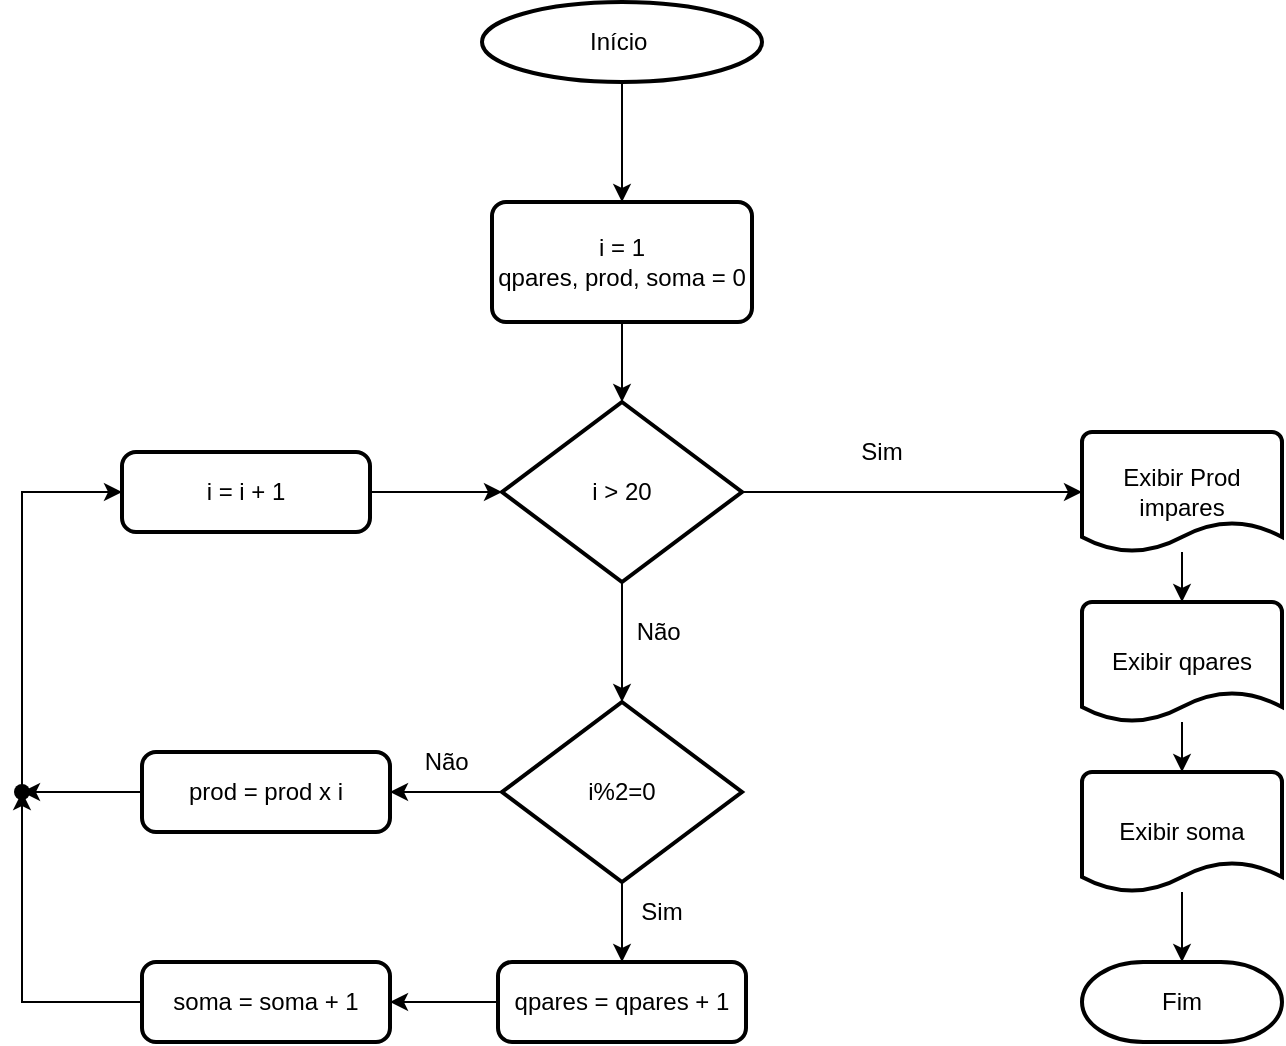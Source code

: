 <mxfile version="24.1.0" type="google">
  <diagram name="Página-1" id="41oRJp7OCIod9Ay3Y_Ew">
    <mxGraphModel grid="1" page="1" gridSize="10" guides="1" tooltips="1" connect="1" arrows="1" fold="1" pageScale="1" pageWidth="827" pageHeight="1169" math="0" shadow="0">
      <root>
        <mxCell id="0" />
        <mxCell id="1" parent="0" />
        <mxCell id="Jgy3aD1YDtRB1XsUq34n-3" value="" style="edgeStyle=orthogonalEdgeStyle;rounded=0;orthogonalLoop=1;jettySize=auto;html=1;" edge="1" parent="1" source="Jgy3aD1YDtRB1XsUq34n-1" target="Jgy3aD1YDtRB1XsUq34n-2">
          <mxGeometry relative="1" as="geometry" />
        </mxCell>
        <mxCell id="Jgy3aD1YDtRB1XsUq34n-1" value="Início&amp;nbsp;" style="strokeWidth=2;html=1;shape=mxgraph.flowchart.start_1;whiteSpace=wrap;" vertex="1" parent="1">
          <mxGeometry x="270" y="40" width="140" height="40" as="geometry" />
        </mxCell>
        <mxCell id="Jgy3aD1YDtRB1XsUq34n-5" value="" style="edgeStyle=orthogonalEdgeStyle;rounded=0;orthogonalLoop=1;jettySize=auto;html=1;" edge="1" parent="1" source="Jgy3aD1YDtRB1XsUq34n-2" target="Jgy3aD1YDtRB1XsUq34n-4">
          <mxGeometry relative="1" as="geometry" />
        </mxCell>
        <mxCell id="Jgy3aD1YDtRB1XsUq34n-2" value="i = 1&lt;div&gt;qpares, prod, soma = 0&lt;/div&gt;" style="rounded=1;whiteSpace=wrap;html=1;absoluteArcSize=1;arcSize=14;strokeWidth=2;" vertex="1" parent="1">
          <mxGeometry x="275" y="140" width="130" height="60" as="geometry" />
        </mxCell>
        <mxCell id="Jgy3aD1YDtRB1XsUq34n-7" value="" style="edgeStyle=orthogonalEdgeStyle;rounded=0;orthogonalLoop=1;jettySize=auto;html=1;" edge="1" parent="1" source="Jgy3aD1YDtRB1XsUq34n-4" target="Jgy3aD1YDtRB1XsUq34n-6">
          <mxGeometry relative="1" as="geometry" />
        </mxCell>
        <mxCell id="Jgy3aD1YDtRB1XsUq34n-14" value="" style="edgeStyle=orthogonalEdgeStyle;rounded=0;orthogonalLoop=1;jettySize=auto;html=1;" edge="1" parent="1" source="Jgy3aD1YDtRB1XsUq34n-4" target="Jgy3aD1YDtRB1XsUq34n-13">
          <mxGeometry relative="1" as="geometry" />
        </mxCell>
        <mxCell id="Jgy3aD1YDtRB1XsUq34n-4" value="i &amp;gt; 20" style="strokeWidth=2;html=1;shape=mxgraph.flowchart.decision;whiteSpace=wrap;" vertex="1" parent="1">
          <mxGeometry x="280" y="240" width="120" height="90" as="geometry" />
        </mxCell>
        <mxCell id="Jgy3aD1YDtRB1XsUq34n-12" value="" style="edgeStyle=orthogonalEdgeStyle;rounded=0;orthogonalLoop=1;jettySize=auto;html=1;" edge="1" parent="1" source="Jgy3aD1YDtRB1XsUq34n-6" target="Jgy3aD1YDtRB1XsUq34n-11">
          <mxGeometry relative="1" as="geometry">
            <Array as="points">
              <mxPoint x="340" y="530" />
              <mxPoint x="332" y="530" />
            </Array>
          </mxGeometry>
        </mxCell>
        <mxCell id="Jgy3aD1YDtRB1XsUq34n-22" value="" style="edgeStyle=orthogonalEdgeStyle;rounded=0;orthogonalLoop=1;jettySize=auto;html=1;" edge="1" parent="1" source="Jgy3aD1YDtRB1XsUq34n-6" target="Jgy3aD1YDtRB1XsUq34n-21">
          <mxGeometry relative="1" as="geometry" />
        </mxCell>
        <mxCell id="Jgy3aD1YDtRB1XsUq34n-6" value="i%2=0" style="strokeWidth=2;html=1;shape=mxgraph.flowchart.decision;whiteSpace=wrap;" vertex="1" parent="1">
          <mxGeometry x="280" y="390" width="120" height="90" as="geometry" />
        </mxCell>
        <mxCell id="Jgy3aD1YDtRB1XsUq34n-8" value="Não&amp;nbsp;" style="text;strokeColor=none;align=center;fillColor=none;html=1;verticalAlign=middle;whiteSpace=wrap;rounded=0;" vertex="1" parent="1">
          <mxGeometry x="330" y="340" width="60" height="30" as="geometry" />
        </mxCell>
        <mxCell id="Jgy3aD1YDtRB1XsUq34n-9" value="Sim" style="text;strokeColor=none;align=center;fillColor=none;html=1;verticalAlign=middle;whiteSpace=wrap;rounded=0;" vertex="1" parent="1">
          <mxGeometry x="440" y="250" width="60" height="30" as="geometry" />
        </mxCell>
        <mxCell id="Jgy3aD1YDtRB1XsUq34n-20" value="" style="edgeStyle=orthogonalEdgeStyle;rounded=0;orthogonalLoop=1;jettySize=auto;html=1;" edge="1" parent="1" source="Jgy3aD1YDtRB1XsUq34n-11" target="Jgy3aD1YDtRB1XsUq34n-19">
          <mxGeometry relative="1" as="geometry" />
        </mxCell>
        <mxCell id="Jgy3aD1YDtRB1XsUq34n-11" value="qpares = qpares + 1" style="rounded=1;whiteSpace=wrap;html=1;absoluteArcSize=1;arcSize=14;strokeWidth=2;" vertex="1" parent="1">
          <mxGeometry x="278" y="520" width="124" height="40" as="geometry" />
        </mxCell>
        <mxCell id="Jgy3aD1YDtRB1XsUq34n-16" value="" style="edgeStyle=orthogonalEdgeStyle;rounded=0;orthogonalLoop=1;jettySize=auto;html=1;" edge="1" parent="1" source="Jgy3aD1YDtRB1XsUq34n-13" target="Jgy3aD1YDtRB1XsUq34n-15">
          <mxGeometry relative="1" as="geometry" />
        </mxCell>
        <mxCell id="Jgy3aD1YDtRB1XsUq34n-13" value="Exibir Prod impares" style="strokeWidth=2;html=1;shape=mxgraph.flowchart.document2;whiteSpace=wrap;size=0.25;" vertex="1" parent="1">
          <mxGeometry x="570" y="255" width="100" height="60" as="geometry" />
        </mxCell>
        <mxCell id="Jgy3aD1YDtRB1XsUq34n-18" value="" style="edgeStyle=orthogonalEdgeStyle;rounded=0;orthogonalLoop=1;jettySize=auto;html=1;" edge="1" parent="1" source="Jgy3aD1YDtRB1XsUq34n-15" target="Jgy3aD1YDtRB1XsUq34n-17">
          <mxGeometry relative="1" as="geometry" />
        </mxCell>
        <mxCell id="Jgy3aD1YDtRB1XsUq34n-15" value="Exibir qpares" style="strokeWidth=2;html=1;shape=mxgraph.flowchart.document2;whiteSpace=wrap;size=0.25;" vertex="1" parent="1">
          <mxGeometry x="570" y="340" width="100" height="60" as="geometry" />
        </mxCell>
        <mxCell id="Jgy3aD1YDtRB1XsUq34n-34" value="" style="edgeStyle=orthogonalEdgeStyle;rounded=0;orthogonalLoop=1;jettySize=auto;html=1;" edge="1" parent="1" source="Jgy3aD1YDtRB1XsUq34n-17" target="Jgy3aD1YDtRB1XsUq34n-33">
          <mxGeometry relative="1" as="geometry" />
        </mxCell>
        <mxCell id="Jgy3aD1YDtRB1XsUq34n-17" value="Exibir soma" style="strokeWidth=2;html=1;shape=mxgraph.flowchart.document2;whiteSpace=wrap;size=0.25;" vertex="1" parent="1">
          <mxGeometry x="570" y="425" width="100" height="60" as="geometry" />
        </mxCell>
        <mxCell id="Jgy3aD1YDtRB1XsUq34n-19" value="soma = soma + 1" style="rounded=1;whiteSpace=wrap;html=1;absoluteArcSize=1;arcSize=14;strokeWidth=2;" vertex="1" parent="1">
          <mxGeometry x="100" y="520" width="124" height="40" as="geometry" />
        </mxCell>
        <mxCell id="Jgy3aD1YDtRB1XsUq34n-27" value="" style="edgeStyle=orthogonalEdgeStyle;rounded=0;orthogonalLoop=1;jettySize=auto;html=1;" edge="1" parent="1" source="Jgy3aD1YDtRB1XsUq34n-21" target="Jgy3aD1YDtRB1XsUq34n-26">
          <mxGeometry relative="1" as="geometry" />
        </mxCell>
        <mxCell id="Jgy3aD1YDtRB1XsUq34n-21" value="prod = prod x i" style="rounded=1;whiteSpace=wrap;html=1;absoluteArcSize=1;arcSize=14;strokeWidth=2;" vertex="1" parent="1">
          <mxGeometry x="100" y="415" width="124" height="40" as="geometry" />
        </mxCell>
        <mxCell id="Jgy3aD1YDtRB1XsUq34n-30" value="" style="edgeStyle=orthogonalEdgeStyle;rounded=0;orthogonalLoop=1;jettySize=auto;html=1;" edge="1" parent="1" source="Jgy3aD1YDtRB1XsUq34n-23" target="Jgy3aD1YDtRB1XsUq34n-4">
          <mxGeometry relative="1" as="geometry" />
        </mxCell>
        <mxCell id="Jgy3aD1YDtRB1XsUq34n-23" value="i = i + 1" style="rounded=1;whiteSpace=wrap;html=1;absoluteArcSize=1;arcSize=14;strokeWidth=2;" vertex="1" parent="1">
          <mxGeometry x="90" y="265" width="124" height="40" as="geometry" />
        </mxCell>
        <mxCell id="Jgy3aD1YDtRB1XsUq34n-29" style="edgeStyle=orthogonalEdgeStyle;rounded=0;orthogonalLoop=1;jettySize=auto;html=1;entryX=0;entryY=0.5;entryDx=0;entryDy=0;" edge="1" parent="1" source="Jgy3aD1YDtRB1XsUq34n-26" target="Jgy3aD1YDtRB1XsUq34n-23">
          <mxGeometry relative="1" as="geometry">
            <Array as="points">
              <mxPoint x="40" y="285" />
            </Array>
          </mxGeometry>
        </mxCell>
        <mxCell id="Jgy3aD1YDtRB1XsUq34n-26" value="" style="shape=waypoint;sketch=0;size=6;pointerEvents=1;points=[];fillColor=default;resizable=0;rotatable=0;perimeter=centerPerimeter;snapToPoint=1;rounded=1;arcSize=14;strokeWidth=2;" vertex="1" parent="1">
          <mxGeometry x="30" y="425" width="20" height="20" as="geometry" />
        </mxCell>
        <mxCell id="Jgy3aD1YDtRB1XsUq34n-28" style="edgeStyle=orthogonalEdgeStyle;rounded=0;orthogonalLoop=1;jettySize=auto;html=1;entryX=0.5;entryY=1.1;entryDx=0;entryDy=0;entryPerimeter=0;" edge="1" parent="1" source="Jgy3aD1YDtRB1XsUq34n-19" target="Jgy3aD1YDtRB1XsUq34n-26">
          <mxGeometry relative="1" as="geometry" />
        </mxCell>
        <mxCell id="Jgy3aD1YDtRB1XsUq34n-31" value="Sim" style="text;strokeColor=none;align=center;fillColor=none;html=1;verticalAlign=middle;whiteSpace=wrap;rounded=0;" vertex="1" parent="1">
          <mxGeometry x="330" y="480" width="60" height="30" as="geometry" />
        </mxCell>
        <mxCell id="Jgy3aD1YDtRB1XsUq34n-32" value="Não&amp;nbsp;" style="text;strokeColor=none;align=center;fillColor=none;html=1;verticalAlign=middle;whiteSpace=wrap;rounded=0;" vertex="1" parent="1">
          <mxGeometry x="224" y="405" width="60" height="30" as="geometry" />
        </mxCell>
        <mxCell id="Jgy3aD1YDtRB1XsUq34n-33" value="Fim" style="strokeWidth=2;html=1;shape=mxgraph.flowchart.terminator;whiteSpace=wrap;" vertex="1" parent="1">
          <mxGeometry x="570" y="520" width="100" height="40" as="geometry" />
        </mxCell>
      </root>
    </mxGraphModel>
  </diagram>
</mxfile>
